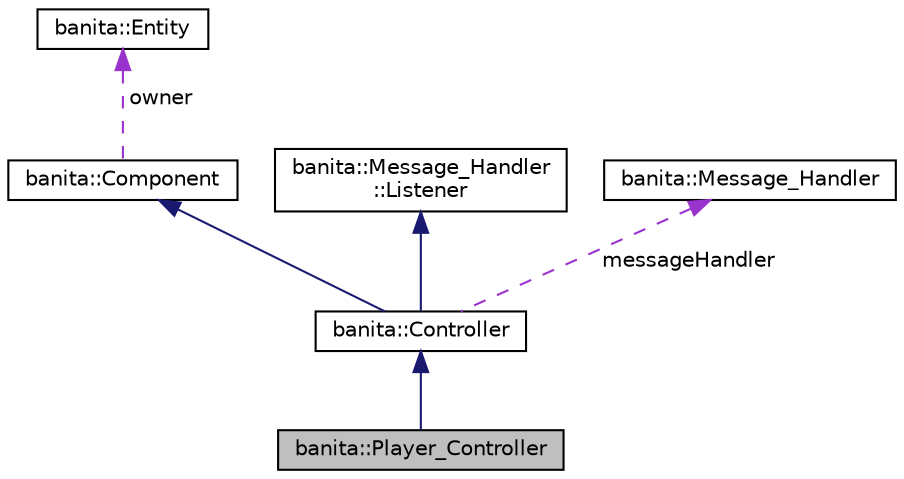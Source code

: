 digraph "banita::Player_Controller"
{
 // LATEX_PDF_SIZE
  edge [fontname="Helvetica",fontsize="10",labelfontname="Helvetica",labelfontsize="10"];
  node [fontname="Helvetica",fontsize="10",shape=record];
  Node4 [label="banita::Player_Controller",height=0.2,width=0.4,color="black", fillcolor="grey75", style="filled", fontcolor="black",tooltip=" "];
  Node5 -> Node4 [dir="back",color="midnightblue",fontsize="10",style="solid"];
  Node5 [label="banita::Controller",height=0.2,width=0.4,color="black", fillcolor="white", style="filled",URL="$d0/d23/classbanita_1_1_controller.html",tooltip=" "];
  Node6 -> Node5 [dir="back",color="midnightblue",fontsize="10",style="solid"];
  Node6 [label="banita::Component",height=0.2,width=0.4,color="black", fillcolor="white", style="filled",URL="$d7/dda/classbanita_1_1_component.html",tooltip=" "];
  Node7 -> Node6 [dir="back",color="darkorchid3",fontsize="10",style="dashed",label=" owner" ];
  Node7 [label="banita::Entity",height=0.2,width=0.4,color="black", fillcolor="white", style="filled",URL="$db/d9f/classbanita_1_1_entity.html",tooltip=" "];
  Node8 -> Node5 [dir="back",color="midnightblue",fontsize="10",style="solid"];
  Node8 [label="banita::Message_Handler\l::Listener",height=0.2,width=0.4,color="black", fillcolor="white", style="filled",URL="$db/dbe/structbanita_1_1_message___handler_1_1_listener.html",tooltip="almost empty pure virtual struct that let the children handle a received message"];
  Node9 -> Node5 [dir="back",color="darkorchid3",fontsize="10",style="dashed",label=" messageHandler" ];
  Node9 [label="banita::Message_Handler",height=0.2,width=0.4,color="black", fillcolor="white", style="filled",URL="$dc/ddc/classbanita_1_1_message___handler.html",tooltip=" "];
}
